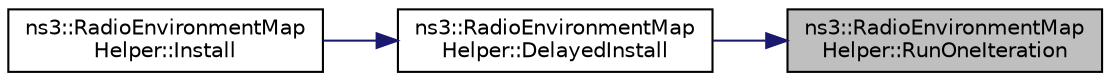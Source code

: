 digraph "ns3::RadioEnvironmentMapHelper::RunOneIteration"
{
 // LATEX_PDF_SIZE
  edge [fontname="Helvetica",fontsize="10",labelfontname="Helvetica",labelfontsize="10"];
  node [fontname="Helvetica",fontsize="10",shape=record];
  rankdir="RL";
  Node1 [label="ns3::RadioEnvironmentMap\lHelper::RunOneIteration",height=0.2,width=0.4,color="black", fillcolor="grey75", style="filled", fontcolor="black",tooltip="Mobilize all the listeners to a specified area."];
  Node1 -> Node2 [dir="back",color="midnightblue",fontsize="10",style="solid",fontname="Helvetica"];
  Node2 [label="ns3::RadioEnvironmentMap\lHelper::DelayedInstall",height=0.2,width=0.4,color="black", fillcolor="white", style="filled",URL="$classns3_1_1_radio_environment_map_helper.html#ab8591d08fcb179f5ba004d05feded580",tooltip="Scheduled by Install() to perform the actual generation of map."];
  Node2 -> Node3 [dir="back",color="midnightblue",fontsize="10",style="solid",fontname="Helvetica"];
  Node3 [label="ns3::RadioEnvironmentMap\lHelper::Install",height=0.2,width=0.4,color="black", fillcolor="white", style="filled",URL="$classns3_1_1_radio_environment_map_helper.html#a0b15c982ea80037f9409d73654b48548",tooltip="Deploy the RemSpectrumPhy objects that generate the map according to the specified settings."];
}
